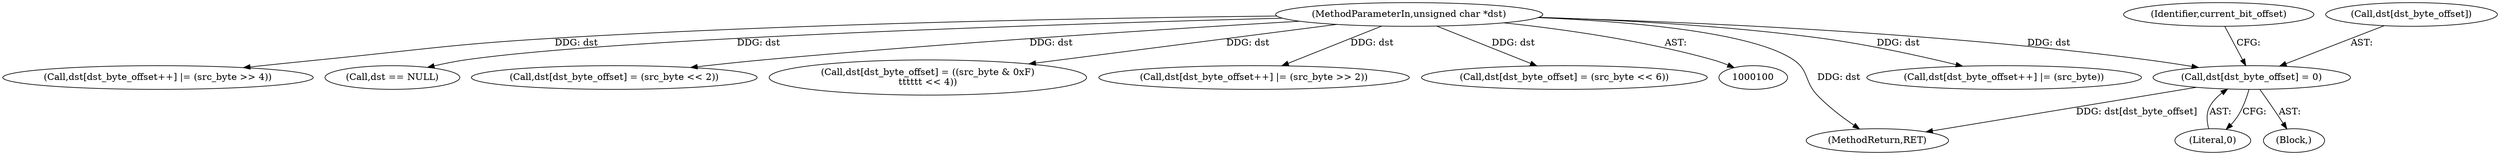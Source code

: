 digraph "0_linux_942080643bce061c3dd9d5718d3b745dcb39a8bc@array" {
"1000208" [label="(Call,dst[dst_byte_offset] = 0)"];
"1000101" [label="(MethodParameterIn,unsigned char *dst)"];
"1000225" [label="(MethodReturn,RET)"];
"1000146" [label="(Block,)"];
"1000202" [label="(Call,dst[dst_byte_offset++] |= (src_byte))"];
"1000160" [label="(Call,dst[dst_byte_offset++] |= (src_byte >> 4))"];
"1000208" [label="(Call,dst[dst_byte_offset] = 0)"];
"1000119" [label="(Call,dst == NULL)"];
"1000101" [label="(MethodParameterIn,unsigned char *dst)"];
"1000214" [label="(Identifier,current_bit_offset)"];
"1000148" [label="(Call,dst[dst_byte_offset] = (src_byte << 2))"];
"1000168" [label="(Call,dst[dst_byte_offset] = ((src_byte & 0xF)\n\t\t\t\t\t\t << 4))"];
"1000209" [label="(Call,dst[dst_byte_offset])"];
"1000182" [label="(Call,dst[dst_byte_offset++] |= (src_byte >> 2))"];
"1000212" [label="(Literal,0)"];
"1000190" [label="(Call,dst[dst_byte_offset] = (src_byte << 6))"];
"1000208" -> "1000146"  [label="AST: "];
"1000208" -> "1000212"  [label="CFG: "];
"1000209" -> "1000208"  [label="AST: "];
"1000212" -> "1000208"  [label="AST: "];
"1000214" -> "1000208"  [label="CFG: "];
"1000208" -> "1000225"  [label="DDG: dst[dst_byte_offset]"];
"1000101" -> "1000208"  [label="DDG: dst"];
"1000101" -> "1000100"  [label="AST: "];
"1000101" -> "1000225"  [label="DDG: dst"];
"1000101" -> "1000119"  [label="DDG: dst"];
"1000101" -> "1000148"  [label="DDG: dst"];
"1000101" -> "1000160"  [label="DDG: dst"];
"1000101" -> "1000168"  [label="DDG: dst"];
"1000101" -> "1000182"  [label="DDG: dst"];
"1000101" -> "1000190"  [label="DDG: dst"];
"1000101" -> "1000202"  [label="DDG: dst"];
}

